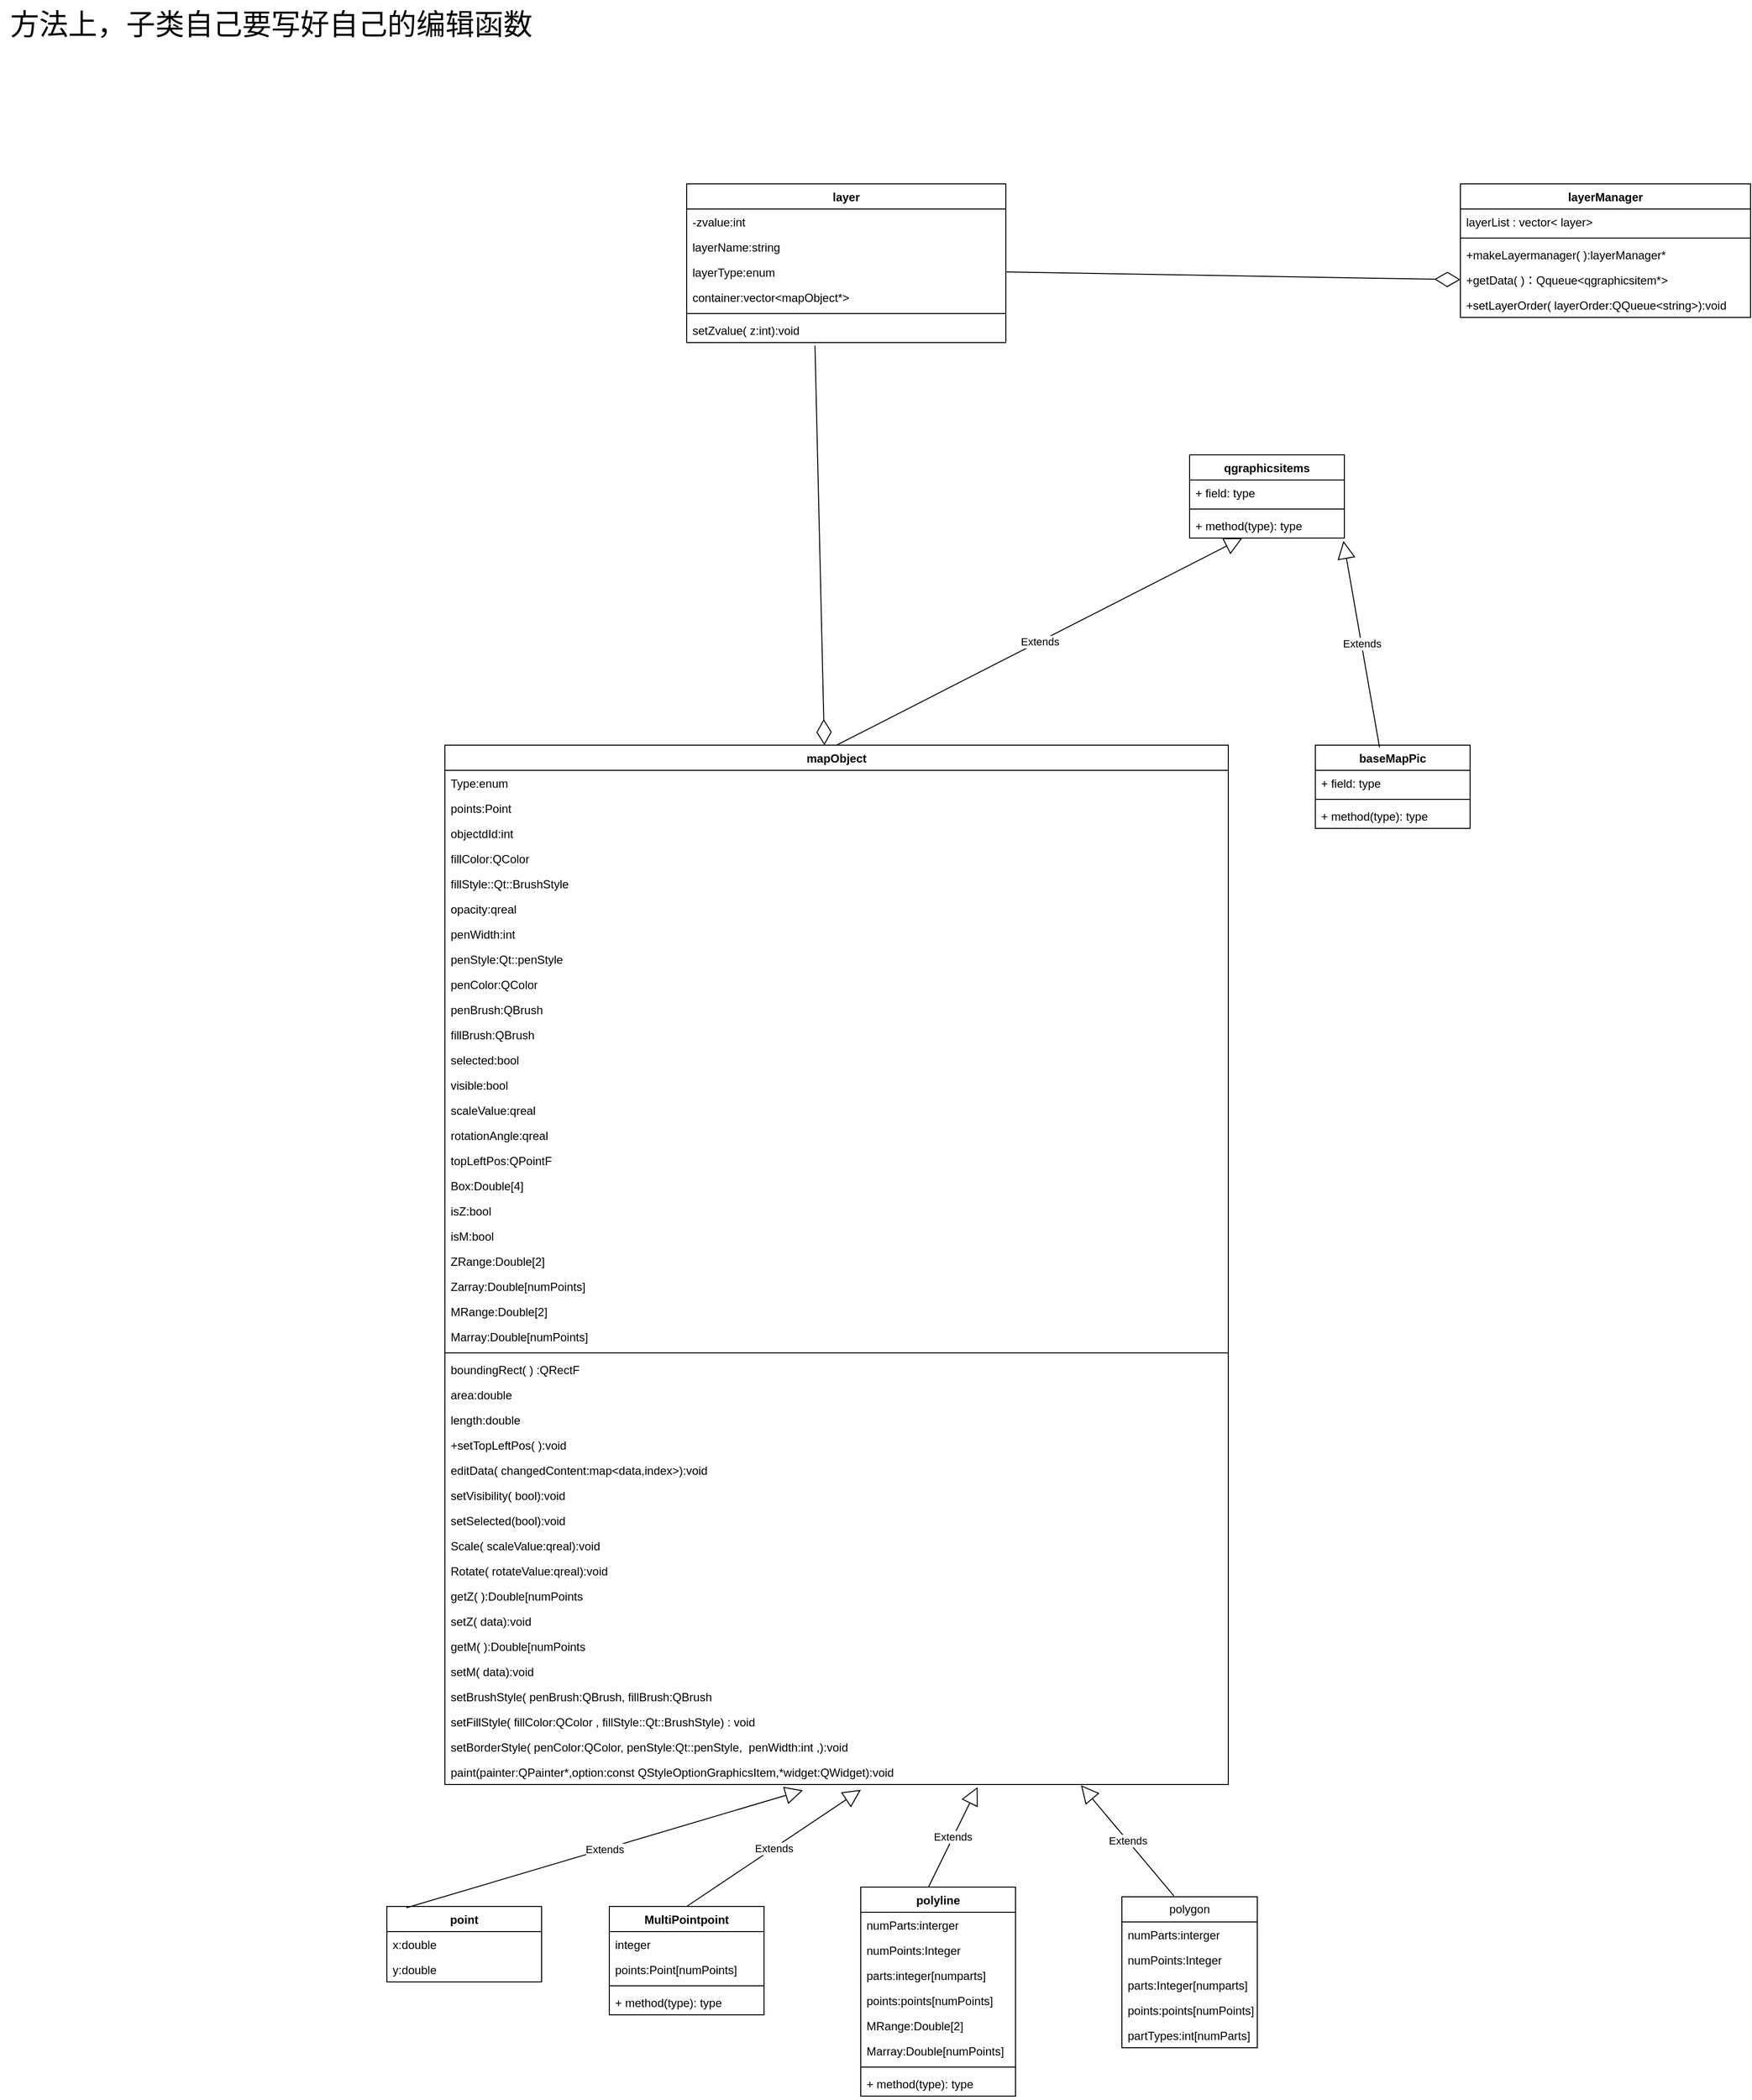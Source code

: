 <mxfile version="21.3.6" type="device">
  <diagram id="Hxt_u1zZqAeK8iyTA4vx" name="第 1 页">
    <mxGraphModel dx="7601" dy="3880" grid="1" gridSize="10" guides="0" tooltips="1" connect="1" arrows="1" fold="1" page="1" pageScale="1" pageWidth="827" pageHeight="1169" math="0" shadow="0">
      <root>
        <mxCell id="0" />
        <mxCell id="1" parent="0" />
        <mxCell id="j0WsJom413XjwwCN1oAq-1" value="mapObject" style="swimlane;fontStyle=1;align=center;verticalAlign=top;childLayout=stackLayout;horizontal=1;startSize=26;horizontalStack=0;resizeParent=1;resizeParentMax=0;resizeLast=0;collapsible=1;marginBottom=0;whiteSpace=wrap;html=1;" parent="1" vertex="1">
          <mxGeometry x="-2380" y="1440" width="810" height="1074" as="geometry" />
        </mxCell>
        <mxCell id="j0WsJom413XjwwCN1oAq-2" value="Type:enum" style="text;strokeColor=none;fillColor=none;align=left;verticalAlign=top;spacingLeft=4;spacingRight=4;overflow=hidden;rotatable=0;points=[[0,0.5],[1,0.5]];portConstraint=eastwest;whiteSpace=wrap;html=1;" parent="j0WsJom413XjwwCN1oAq-1" vertex="1">
          <mxGeometry y="26" width="810" height="26" as="geometry" />
        </mxCell>
        <mxCell id="kvegimYQLi5_LTT2erz_-33" value="points:Point" style="text;strokeColor=none;fillColor=none;align=left;verticalAlign=top;spacingLeft=4;spacingRight=4;overflow=hidden;rotatable=0;points=[[0,0.5],[1,0.5]];portConstraint=eastwest;whiteSpace=wrap;html=1;" vertex="1" parent="j0WsJom413XjwwCN1oAq-1">
          <mxGeometry y="52" width="810" height="26" as="geometry" />
        </mxCell>
        <mxCell id="kvegimYQLi5_LTT2erz_-35" value="objectdId:int" style="text;strokeColor=none;fillColor=none;align=left;verticalAlign=top;spacingLeft=4;spacingRight=4;overflow=hidden;rotatable=0;points=[[0,0.5],[1,0.5]];portConstraint=eastwest;whiteSpace=wrap;html=1;" vertex="1" parent="j0WsJom413XjwwCN1oAq-1">
          <mxGeometry y="78" width="810" height="26" as="geometry" />
        </mxCell>
        <mxCell id="j0WsJom413XjwwCN1oAq-18" value="fillColor:QColor" style="text;strokeColor=none;fillColor=none;align=left;verticalAlign=top;spacingLeft=4;spacingRight=4;overflow=hidden;rotatable=0;points=[[0,0.5],[1,0.5]];portConstraint=eastwest;whiteSpace=wrap;html=1;" parent="j0WsJom413XjwwCN1oAq-1" vertex="1">
          <mxGeometry y="104" width="810" height="26" as="geometry" />
        </mxCell>
        <mxCell id="j0WsJom413XjwwCN1oAq-9" value="fillStyle::Qt::BrushStyle" style="text;strokeColor=none;fillColor=none;align=left;verticalAlign=top;spacingLeft=4;spacingRight=4;overflow=hidden;rotatable=0;points=[[0,0.5],[1,0.5]];portConstraint=eastwest;whiteSpace=wrap;html=1;" parent="j0WsJom413XjwwCN1oAq-1" vertex="1">
          <mxGeometry y="130" width="810" height="26" as="geometry" />
        </mxCell>
        <mxCell id="j0WsJom413XjwwCN1oAq-10" value="opacity:qreal" style="text;strokeColor=none;fillColor=none;align=left;verticalAlign=top;spacingLeft=4;spacingRight=4;overflow=hidden;rotatable=0;points=[[0,0.5],[1,0.5]];portConstraint=eastwest;whiteSpace=wrap;html=1;" parent="j0WsJom413XjwwCN1oAq-1" vertex="1">
          <mxGeometry y="156" width="810" height="26" as="geometry" />
        </mxCell>
        <mxCell id="j0WsJom413XjwwCN1oAq-11" value="penWidth:int" style="text;strokeColor=none;fillColor=none;align=left;verticalAlign=top;spacingLeft=4;spacingRight=4;overflow=hidden;rotatable=0;points=[[0,0.5],[1,0.5]];portConstraint=eastwest;whiteSpace=wrap;html=1;" parent="j0WsJom413XjwwCN1oAq-1" vertex="1">
          <mxGeometry y="182" width="810" height="26" as="geometry" />
        </mxCell>
        <mxCell id="j0WsJom413XjwwCN1oAq-20" value="penStyle:Qt::penStyle" style="text;strokeColor=none;fillColor=none;align=left;verticalAlign=top;spacingLeft=4;spacingRight=4;overflow=hidden;rotatable=0;points=[[0,0.5],[1,0.5]];portConstraint=eastwest;whiteSpace=wrap;html=1;" parent="j0WsJom413XjwwCN1oAq-1" vertex="1">
          <mxGeometry y="208" width="810" height="26" as="geometry" />
        </mxCell>
        <mxCell id="j0WsJom413XjwwCN1oAq-12" value="penColor:QColor" style="text;strokeColor=none;fillColor=none;align=left;verticalAlign=top;spacingLeft=4;spacingRight=4;overflow=hidden;rotatable=0;points=[[0,0.5],[1,0.5]];portConstraint=eastwest;whiteSpace=wrap;html=1;" parent="j0WsJom413XjwwCN1oAq-1" vertex="1">
          <mxGeometry y="234" width="810" height="26" as="geometry" />
        </mxCell>
        <mxCell id="j0WsJom413XjwwCN1oAq-17" value="penBrush:QBrush" style="text;strokeColor=none;fillColor=none;align=left;verticalAlign=top;spacingLeft=4;spacingRight=4;overflow=hidden;rotatable=0;points=[[0,0.5],[1,0.5]];portConstraint=eastwest;whiteSpace=wrap;html=1;" parent="j0WsJom413XjwwCN1oAq-1" vertex="1">
          <mxGeometry y="260" width="810" height="26" as="geometry" />
        </mxCell>
        <mxCell id="j0WsJom413XjwwCN1oAq-13" value="fillBrush:QBrush" style="text;strokeColor=none;fillColor=none;align=left;verticalAlign=top;spacingLeft=4;spacingRight=4;overflow=hidden;rotatable=0;points=[[0,0.5],[1,0.5]];portConstraint=eastwest;whiteSpace=wrap;html=1;" parent="j0WsJom413XjwwCN1oAq-1" vertex="1">
          <mxGeometry y="286" width="810" height="26" as="geometry" />
        </mxCell>
        <mxCell id="j0WsJom413XjwwCN1oAq-14" value="selected:bool" style="text;strokeColor=none;fillColor=none;align=left;verticalAlign=top;spacingLeft=4;spacingRight=4;overflow=hidden;rotatable=0;points=[[0,0.5],[1,0.5]];portConstraint=eastwest;whiteSpace=wrap;html=1;" parent="j0WsJom413XjwwCN1oAq-1" vertex="1">
          <mxGeometry y="312" width="810" height="26" as="geometry" />
        </mxCell>
        <mxCell id="j0WsJom413XjwwCN1oAq-15" value="visible:bool" style="text;strokeColor=none;fillColor=none;align=left;verticalAlign=top;spacingLeft=4;spacingRight=4;overflow=hidden;rotatable=0;points=[[0,0.5],[1,0.5]];portConstraint=eastwest;whiteSpace=wrap;html=1;" parent="j0WsJom413XjwwCN1oAq-1" vertex="1">
          <mxGeometry y="338" width="810" height="26" as="geometry" />
        </mxCell>
        <mxCell id="j0WsJom413XjwwCN1oAq-16" value="scaleValue:qreal" style="text;strokeColor=none;fillColor=none;align=left;verticalAlign=top;spacingLeft=4;spacingRight=4;overflow=hidden;rotatable=0;points=[[0,0.5],[1,0.5]];portConstraint=eastwest;whiteSpace=wrap;html=1;" parent="j0WsJom413XjwwCN1oAq-1" vertex="1">
          <mxGeometry y="364" width="810" height="26" as="geometry" />
        </mxCell>
        <mxCell id="j0WsJom413XjwwCN1oAq-21" value="rotationAngle:qreal" style="text;strokeColor=none;fillColor=none;align=left;verticalAlign=top;spacingLeft=4;spacingRight=4;overflow=hidden;rotatable=0;points=[[0,0.5],[1,0.5]];portConstraint=eastwest;whiteSpace=wrap;html=1;" parent="j0WsJom413XjwwCN1oAq-1" vertex="1">
          <mxGeometry y="390" width="810" height="26" as="geometry" />
        </mxCell>
        <mxCell id="_YcbruYGFnNGYllDanKt-9" value="topLeftPos:QPointF" style="text;strokeColor=none;fillColor=none;align=left;verticalAlign=top;spacingLeft=4;spacingRight=4;overflow=hidden;rotatable=0;points=[[0,0.5],[1,0.5]];portConstraint=eastwest;whiteSpace=wrap;html=1;" parent="j0WsJom413XjwwCN1oAq-1" vertex="1">
          <mxGeometry y="416" width="810" height="26" as="geometry" />
        </mxCell>
        <mxCell id="t4lOq8rJx1jN4kYL4Z5w-7" value="Box:Double[4]" style="text;strokeColor=none;fillColor=none;align=left;verticalAlign=top;spacingLeft=4;spacingRight=4;overflow=hidden;rotatable=0;points=[[0,0.5],[1,0.5]];portConstraint=eastwest;whiteSpace=wrap;html=1;" parent="j0WsJom413XjwwCN1oAq-1" vertex="1">
          <mxGeometry y="442" width="810" height="26" as="geometry" />
        </mxCell>
        <mxCell id="kvegimYQLi5_LTT2erz_-19" value="isZ:bool" style="text;strokeColor=none;fillColor=none;align=left;verticalAlign=top;spacingLeft=4;spacingRight=4;overflow=hidden;rotatable=0;points=[[0,0.5],[1,0.5]];portConstraint=eastwest;whiteSpace=wrap;html=1;" vertex="1" parent="j0WsJom413XjwwCN1oAq-1">
          <mxGeometry y="468" width="810" height="26" as="geometry" />
        </mxCell>
        <mxCell id="t4lOq8rJx1jN4kYL4Z5w-39" value="isM:bool" style="text;strokeColor=none;fillColor=none;align=left;verticalAlign=top;spacingLeft=4;spacingRight=4;overflow=hidden;rotatable=0;points=[[0,0.5],[1,0.5]];portConstraint=eastwest;whiteSpace=wrap;html=1;" parent="j0WsJom413XjwwCN1oAq-1" vertex="1">
          <mxGeometry y="494" width="810" height="26" as="geometry" />
        </mxCell>
        <mxCell id="t4lOq8rJx1jN4kYL4Z5w-82" value="ZRange:Double[2]" style="text;strokeColor=none;fillColor=none;align=left;verticalAlign=top;spacingLeft=4;spacingRight=4;overflow=hidden;rotatable=0;points=[[0,0.5],[1,0.5]];portConstraint=eastwest;whiteSpace=wrap;html=1;" parent="j0WsJom413XjwwCN1oAq-1" vertex="1">
          <mxGeometry y="520" width="810" height="26" as="geometry" />
        </mxCell>
        <mxCell id="t4lOq8rJx1jN4kYL4Z5w-83" value="Zarray:Double[numPoints]" style="text;strokeColor=none;fillColor=none;align=left;verticalAlign=top;spacingLeft=4;spacingRight=4;overflow=hidden;rotatable=0;points=[[0,0.5],[1,0.5]];portConstraint=eastwest;whiteSpace=wrap;html=1;" parent="j0WsJom413XjwwCN1oAq-1" vertex="1">
          <mxGeometry y="546" width="810" height="26" as="geometry" />
        </mxCell>
        <mxCell id="t4lOq8rJx1jN4kYL4Z5w-43" value="MRange:Double[2]" style="text;strokeColor=none;fillColor=none;align=left;verticalAlign=top;spacingLeft=4;spacingRight=4;overflow=hidden;rotatable=0;points=[[0,0.5],[1,0.5]];portConstraint=eastwest;whiteSpace=wrap;html=1;" parent="j0WsJom413XjwwCN1oAq-1" vertex="1">
          <mxGeometry y="572" width="810" height="26" as="geometry" />
        </mxCell>
        <mxCell id="t4lOq8rJx1jN4kYL4Z5w-47" value="Marray:Double[numPoints]" style="text;strokeColor=none;fillColor=none;align=left;verticalAlign=top;spacingLeft=4;spacingRight=4;overflow=hidden;rotatable=0;points=[[0,0.5],[1,0.5]];portConstraint=eastwest;whiteSpace=wrap;html=1;" parent="j0WsJom413XjwwCN1oAq-1" vertex="1">
          <mxGeometry y="598" width="810" height="26" as="geometry" />
        </mxCell>
        <mxCell id="j0WsJom413XjwwCN1oAq-3" value="" style="line;strokeWidth=1;fillColor=none;align=left;verticalAlign=middle;spacingTop=-1;spacingLeft=3;spacingRight=3;rotatable=0;labelPosition=right;points=[];portConstraint=eastwest;strokeColor=inherit;" parent="j0WsJom413XjwwCN1oAq-1" vertex="1">
          <mxGeometry y="624" width="810" height="8" as="geometry" />
        </mxCell>
        <mxCell id="t4lOq8rJx1jN4kYL4Z5w-2" value="boundingRect( ) :QRectF" style="text;strokeColor=none;fillColor=none;align=left;verticalAlign=top;spacingLeft=4;spacingRight=4;overflow=hidden;rotatable=0;points=[[0,0.5],[1,0.5]];portConstraint=eastwest;whiteSpace=wrap;html=1;" parent="j0WsJom413XjwwCN1oAq-1" vertex="1">
          <mxGeometry y="632" width="810" height="26" as="geometry" />
        </mxCell>
        <mxCell id="_YcbruYGFnNGYllDanKt-6" value="area:double" style="text;strokeColor=none;fillColor=none;align=left;verticalAlign=top;spacingLeft=4;spacingRight=4;overflow=hidden;rotatable=0;points=[[0,0.5],[1,0.5]];portConstraint=eastwest;whiteSpace=wrap;html=1;" parent="j0WsJom413XjwwCN1oAq-1" vertex="1">
          <mxGeometry y="658" width="810" height="26" as="geometry" />
        </mxCell>
        <mxCell id="_YcbruYGFnNGYllDanKt-7" value="length:double" style="text;strokeColor=none;fillColor=none;align=left;verticalAlign=top;spacingLeft=4;spacingRight=4;overflow=hidden;rotatable=0;points=[[0,0.5],[1,0.5]];portConstraint=eastwest;whiteSpace=wrap;html=1;" parent="j0WsJom413XjwwCN1oAq-1" vertex="1">
          <mxGeometry y="684" width="810" height="26" as="geometry" />
        </mxCell>
        <mxCell id="kvegimYQLi5_LTT2erz_-42" value="+setTopLeftPos( ):void" style="text;strokeColor=none;fillColor=none;align=left;verticalAlign=top;spacingLeft=4;spacingRight=4;overflow=hidden;rotatable=0;points=[[0,0.5],[1,0.5]];portConstraint=eastwest;whiteSpace=wrap;html=1;" vertex="1" parent="j0WsJom413XjwwCN1oAq-1">
          <mxGeometry y="710" width="810" height="26" as="geometry" />
        </mxCell>
        <mxCell id="kvegimYQLi5_LTT2erz_-43" value="editData( changedContent:map&amp;lt;data,index&amp;gt;):void" style="text;strokeColor=none;fillColor=none;align=left;verticalAlign=top;spacingLeft=4;spacingRight=4;overflow=hidden;rotatable=0;points=[[0,0.5],[1,0.5]];portConstraint=eastwest;whiteSpace=wrap;html=1;" vertex="1" parent="j0WsJom413XjwwCN1oAq-1">
          <mxGeometry y="736" width="810" height="26" as="geometry" />
        </mxCell>
        <mxCell id="kvegimYQLi5_LTT2erz_-46" value="setVisibility( bool):void" style="text;strokeColor=none;fillColor=none;align=left;verticalAlign=top;spacingLeft=4;spacingRight=4;overflow=hidden;rotatable=0;points=[[0,0.5],[1,0.5]];portConstraint=eastwest;whiteSpace=wrap;html=1;" vertex="1" parent="j0WsJom413XjwwCN1oAq-1">
          <mxGeometry y="762" width="810" height="26" as="geometry" />
        </mxCell>
        <mxCell id="kvegimYQLi5_LTT2erz_-44" value="setSelected(bool):void" style="text;strokeColor=none;fillColor=none;align=left;verticalAlign=top;spacingLeft=4;spacingRight=4;overflow=hidden;rotatable=0;points=[[0,0.5],[1,0.5]];portConstraint=eastwest;whiteSpace=wrap;html=1;" vertex="1" parent="j0WsJom413XjwwCN1oAq-1">
          <mxGeometry y="788" width="810" height="26" as="geometry" />
        </mxCell>
        <mxCell id="kvegimYQLi5_LTT2erz_-50" value="Scale( scaleValue:qreal):void" style="text;strokeColor=none;fillColor=none;align=left;verticalAlign=top;spacingLeft=4;spacingRight=4;overflow=hidden;rotatable=0;points=[[0,0.5],[1,0.5]];portConstraint=eastwest;whiteSpace=wrap;html=1;" vertex="1" parent="j0WsJom413XjwwCN1oAq-1">
          <mxGeometry y="814" width="810" height="26" as="geometry" />
        </mxCell>
        <mxCell id="kvegimYQLi5_LTT2erz_-52" value="Rotate( rotateValue:qreal):void" style="text;strokeColor=none;fillColor=none;align=left;verticalAlign=top;spacingLeft=4;spacingRight=4;overflow=hidden;rotatable=0;points=[[0,0.5],[1,0.5]];portConstraint=eastwest;whiteSpace=wrap;html=1;" vertex="1" parent="j0WsJom413XjwwCN1oAq-1">
          <mxGeometry y="840" width="810" height="26" as="geometry" />
        </mxCell>
        <mxCell id="kvegimYQLi5_LTT2erz_-53" value="getZ( ):Double[numPoints" style="text;strokeColor=none;fillColor=none;align=left;verticalAlign=top;spacingLeft=4;spacingRight=4;overflow=hidden;rotatable=0;points=[[0,0.5],[1,0.5]];portConstraint=eastwest;whiteSpace=wrap;html=1;" vertex="1" parent="j0WsJom413XjwwCN1oAq-1">
          <mxGeometry y="866" width="810" height="26" as="geometry" />
        </mxCell>
        <mxCell id="kvegimYQLi5_LTT2erz_-54" value="setZ( data):void" style="text;strokeColor=none;fillColor=none;align=left;verticalAlign=top;spacingLeft=4;spacingRight=4;overflow=hidden;rotatable=0;points=[[0,0.5],[1,0.5]];portConstraint=eastwest;whiteSpace=wrap;html=1;" vertex="1" parent="j0WsJom413XjwwCN1oAq-1">
          <mxGeometry y="892" width="810" height="26" as="geometry" />
        </mxCell>
        <mxCell id="kvegimYQLi5_LTT2erz_-55" value="getM( ):Double[numPoints" style="text;strokeColor=none;fillColor=none;align=left;verticalAlign=top;spacingLeft=4;spacingRight=4;overflow=hidden;rotatable=0;points=[[0,0.5],[1,0.5]];portConstraint=eastwest;whiteSpace=wrap;html=1;" vertex="1" parent="j0WsJom413XjwwCN1oAq-1">
          <mxGeometry y="918" width="810" height="26" as="geometry" />
        </mxCell>
        <mxCell id="kvegimYQLi5_LTT2erz_-56" value="setM( data):void" style="text;strokeColor=none;fillColor=none;align=left;verticalAlign=top;spacingLeft=4;spacingRight=4;overflow=hidden;rotatable=0;points=[[0,0.5],[1,0.5]];portConstraint=eastwest;whiteSpace=wrap;html=1;" vertex="1" parent="j0WsJom413XjwwCN1oAq-1">
          <mxGeometry y="944" width="810" height="26" as="geometry" />
        </mxCell>
        <mxCell id="kvegimYQLi5_LTT2erz_-47" value="setBrushStyle( penBrush:QBrush, fillBrush:QBrush" style="text;strokeColor=none;fillColor=none;align=left;verticalAlign=top;spacingLeft=4;spacingRight=4;overflow=hidden;rotatable=0;points=[[0,0.5],[1,0.5]];portConstraint=eastwest;whiteSpace=wrap;html=1;" vertex="1" parent="j0WsJom413XjwwCN1oAq-1">
          <mxGeometry y="970" width="810" height="26" as="geometry" />
        </mxCell>
        <mxCell id="kvegimYQLi5_LTT2erz_-49" value="setFillStyle( fillColor:QColor , fillStyle::Qt::BrushStyle) : void" style="text;strokeColor=none;fillColor=none;align=left;verticalAlign=top;spacingLeft=4;spacingRight=4;overflow=hidden;rotatable=0;points=[[0,0.5],[1,0.5]];portConstraint=eastwest;whiteSpace=wrap;html=1;" vertex="1" parent="j0WsJom413XjwwCN1oAq-1">
          <mxGeometry y="996" width="810" height="26" as="geometry" />
        </mxCell>
        <mxCell id="kvegimYQLi5_LTT2erz_-45" value="setBorderStyle( penColor:QColor, penStyle:Qt::penStyle,&amp;nbsp; penWidth:int ,):void" style="text;strokeColor=none;fillColor=none;align=left;verticalAlign=top;spacingLeft=4;spacingRight=4;overflow=hidden;rotatable=0;points=[[0,0.5],[1,0.5]];portConstraint=eastwest;whiteSpace=wrap;html=1;" vertex="1" parent="j0WsJom413XjwwCN1oAq-1">
          <mxGeometry y="1022" width="810" height="26" as="geometry" />
        </mxCell>
        <mxCell id="j0WsJom413XjwwCN1oAq-4" value="paint(painter:QPainter*,option:const QStyleOptionGraphicsItem,*widget:QWidget):void" style="text;strokeColor=none;fillColor=none;align=left;verticalAlign=top;spacingLeft=4;spacingRight=4;overflow=hidden;rotatable=0;points=[[0,0.5],[1,0.5]];portConstraint=eastwest;whiteSpace=wrap;html=1;" parent="j0WsJom413XjwwCN1oAq-1" vertex="1">
          <mxGeometry y="1048" width="810" height="26" as="geometry" />
        </mxCell>
        <mxCell id="j0WsJom413XjwwCN1oAq-26" value="point" style="swimlane;fontStyle=1;align=center;verticalAlign=top;childLayout=stackLayout;horizontal=1;startSize=26;horizontalStack=0;resizeParent=1;resizeParentMax=0;resizeLast=0;collapsible=1;marginBottom=0;whiteSpace=wrap;html=1;" parent="1" vertex="1">
          <mxGeometry x="-2440" y="2640" width="160" height="78" as="geometry" />
        </mxCell>
        <mxCell id="j0WsJom413XjwwCN1oAq-27" value="x:double" style="text;strokeColor=none;fillColor=none;align=left;verticalAlign=top;spacingLeft=4;spacingRight=4;overflow=hidden;rotatable=0;points=[[0,0.5],[1,0.5]];portConstraint=eastwest;whiteSpace=wrap;html=1;" parent="j0WsJom413XjwwCN1oAq-26" vertex="1">
          <mxGeometry y="26" width="160" height="26" as="geometry" />
        </mxCell>
        <mxCell id="kvegimYQLi5_LTT2erz_-1" value="y:double" style="text;strokeColor=none;fillColor=none;align=left;verticalAlign=top;spacingLeft=4;spacingRight=4;overflow=hidden;rotatable=0;points=[[0,0.5],[1,0.5]];portConstraint=eastwest;whiteSpace=wrap;html=1;" vertex="1" parent="j0WsJom413XjwwCN1oAq-26">
          <mxGeometry y="52" width="160" height="26" as="geometry" />
        </mxCell>
        <mxCell id="t4lOq8rJx1jN4kYL4Z5w-6" value="MultiPointpoint" style="swimlane;fontStyle=1;align=center;verticalAlign=top;childLayout=stackLayout;horizontal=1;startSize=26;horizontalStack=0;resizeParent=1;resizeParentMax=0;resizeLast=0;collapsible=1;marginBottom=0;whiteSpace=wrap;html=1;" parent="1" vertex="1">
          <mxGeometry x="-2210" y="2640" width="160" height="112" as="geometry" />
        </mxCell>
        <mxCell id="t4lOq8rJx1jN4kYL4Z5w-16" value="integer" style="text;strokeColor=none;fillColor=none;align=left;verticalAlign=top;spacingLeft=4;spacingRight=4;overflow=hidden;rotatable=0;points=[[0,0.5],[1,0.5]];portConstraint=eastwest;whiteSpace=wrap;html=1;" parent="t4lOq8rJx1jN4kYL4Z5w-6" vertex="1">
          <mxGeometry y="26" width="160" height="26" as="geometry" />
        </mxCell>
        <mxCell id="t4lOq8rJx1jN4kYL4Z5w-8" value="points:Point[numPoints]" style="text;strokeColor=none;fillColor=none;align=left;verticalAlign=top;spacingLeft=4;spacingRight=4;overflow=hidden;rotatable=0;points=[[0,0.5],[1,0.5]];portConstraint=eastwest;whiteSpace=wrap;html=1;" parent="t4lOq8rJx1jN4kYL4Z5w-6" vertex="1">
          <mxGeometry y="52" width="160" height="26" as="geometry" />
        </mxCell>
        <mxCell id="t4lOq8rJx1jN4kYL4Z5w-9" value="" style="line;strokeWidth=1;fillColor=none;align=left;verticalAlign=middle;spacingTop=-1;spacingLeft=3;spacingRight=3;rotatable=0;labelPosition=right;points=[];portConstraint=eastwest;strokeColor=inherit;" parent="t4lOq8rJx1jN4kYL4Z5w-6" vertex="1">
          <mxGeometry y="78" width="160" height="8" as="geometry" />
        </mxCell>
        <mxCell id="t4lOq8rJx1jN4kYL4Z5w-10" value="+ method(type): type" style="text;strokeColor=none;fillColor=none;align=left;verticalAlign=top;spacingLeft=4;spacingRight=4;overflow=hidden;rotatable=0;points=[[0,0.5],[1,0.5]];portConstraint=eastwest;whiteSpace=wrap;html=1;" parent="t4lOq8rJx1jN4kYL4Z5w-6" vertex="1">
          <mxGeometry y="86" width="160" height="26" as="geometry" />
        </mxCell>
        <mxCell id="t4lOq8rJx1jN4kYL4Z5w-17" value="polyline" style="swimlane;fontStyle=1;align=center;verticalAlign=top;childLayout=stackLayout;horizontal=1;startSize=26;horizontalStack=0;resizeParent=1;resizeParentMax=0;resizeLast=0;collapsible=1;marginBottom=0;whiteSpace=wrap;html=1;" parent="1" vertex="1">
          <mxGeometry x="-1950" y="2620" width="160" height="216" as="geometry" />
        </mxCell>
        <mxCell id="kvegimYQLi5_LTT2erz_-62" value="Extends" style="endArrow=block;endSize=16;endFill=0;html=1;rounded=0;entryX=0.68;entryY=1.101;entryDx=0;entryDy=0;entryPerimeter=0;" edge="1" parent="t4lOq8rJx1jN4kYL4Z5w-17" target="j0WsJom413XjwwCN1oAq-4">
          <mxGeometry width="160" relative="1" as="geometry">
            <mxPoint x="70" as="sourcePoint" />
            <mxPoint x="230" as="targetPoint" />
          </mxGeometry>
        </mxCell>
        <mxCell id="t4lOq8rJx1jN4kYL4Z5w-23" value="numParts:interger" style="text;strokeColor=none;fillColor=none;align=left;verticalAlign=top;spacingLeft=4;spacingRight=4;overflow=hidden;rotatable=0;points=[[0,0.5],[1,0.5]];portConstraint=eastwest;whiteSpace=wrap;html=1;" parent="t4lOq8rJx1jN4kYL4Z5w-17" vertex="1">
          <mxGeometry y="26" width="160" height="26" as="geometry" />
        </mxCell>
        <mxCell id="t4lOq8rJx1jN4kYL4Z5w-24" value="numPoints:Integer" style="text;strokeColor=none;fillColor=none;align=left;verticalAlign=top;spacingLeft=4;spacingRight=4;overflow=hidden;rotatable=0;points=[[0,0.5],[1,0.5]];portConstraint=eastwest;whiteSpace=wrap;html=1;" parent="t4lOq8rJx1jN4kYL4Z5w-17" vertex="1">
          <mxGeometry y="52" width="160" height="26" as="geometry" />
        </mxCell>
        <mxCell id="t4lOq8rJx1jN4kYL4Z5w-25" value="parts:integer[numparts]" style="text;strokeColor=none;fillColor=none;align=left;verticalAlign=top;spacingLeft=4;spacingRight=4;overflow=hidden;rotatable=0;points=[[0,0.5],[1,0.5]];portConstraint=eastwest;whiteSpace=wrap;html=1;" parent="t4lOq8rJx1jN4kYL4Z5w-17" vertex="1">
          <mxGeometry y="78" width="160" height="26" as="geometry" />
        </mxCell>
        <mxCell id="t4lOq8rJx1jN4kYL4Z5w-21" value="points:points[numPoints]" style="text;strokeColor=none;fillColor=none;align=left;verticalAlign=top;spacingLeft=4;spacingRight=4;overflow=hidden;rotatable=0;points=[[0,0.5],[1,0.5]];portConstraint=eastwest;whiteSpace=wrap;html=1;" parent="t4lOq8rJx1jN4kYL4Z5w-17" vertex="1">
          <mxGeometry y="104" width="160" height="26" as="geometry" />
        </mxCell>
        <mxCell id="t4lOq8rJx1jN4kYL4Z5w-62" value="MRange:Double[2]" style="text;strokeColor=none;fillColor=none;align=left;verticalAlign=top;spacingLeft=4;spacingRight=4;overflow=hidden;rotatable=0;points=[[0,0.5],[1,0.5]];portConstraint=eastwest;whiteSpace=wrap;html=1;" parent="t4lOq8rJx1jN4kYL4Z5w-17" vertex="1">
          <mxGeometry y="130" width="160" height="26" as="geometry" />
        </mxCell>
        <mxCell id="t4lOq8rJx1jN4kYL4Z5w-63" value="Marray:Double[numPoints]" style="text;strokeColor=none;fillColor=none;align=left;verticalAlign=top;spacingLeft=4;spacingRight=4;overflow=hidden;rotatable=0;points=[[0,0.5],[1,0.5]];portConstraint=eastwest;whiteSpace=wrap;html=1;" parent="t4lOq8rJx1jN4kYL4Z5w-17" vertex="1">
          <mxGeometry y="156" width="160" height="26" as="geometry" />
        </mxCell>
        <mxCell id="t4lOq8rJx1jN4kYL4Z5w-19" value="" style="line;strokeWidth=1;fillColor=none;align=left;verticalAlign=middle;spacingTop=-1;spacingLeft=3;spacingRight=3;rotatable=0;labelPosition=right;points=[];portConstraint=eastwest;strokeColor=inherit;" parent="t4lOq8rJx1jN4kYL4Z5w-17" vertex="1">
          <mxGeometry y="182" width="160" height="8" as="geometry" />
        </mxCell>
        <mxCell id="t4lOq8rJx1jN4kYL4Z5w-20" value="+ method(type): type" style="text;strokeColor=none;fillColor=none;align=left;verticalAlign=top;spacingLeft=4;spacingRight=4;overflow=hidden;rotatable=0;points=[[0,0.5],[1,0.5]];portConstraint=eastwest;whiteSpace=wrap;html=1;" parent="t4lOq8rJx1jN4kYL4Z5w-17" vertex="1">
          <mxGeometry y="190" width="160" height="26" as="geometry" />
        </mxCell>
        <mxCell id="t4lOq8rJx1jN4kYL4Z5w-26" value="polygon" style="swimlane;fontStyle=0;childLayout=stackLayout;horizontal=1;startSize=26;fillColor=none;horizontalStack=0;resizeParent=1;resizeParentMax=0;resizeLast=0;collapsible=1;marginBottom=0;whiteSpace=wrap;html=1;" parent="1" vertex="1">
          <mxGeometry x="-1680" y="2630" width="140" height="156" as="geometry" />
        </mxCell>
        <mxCell id="t4lOq8rJx1jN4kYL4Z5w-31" value="numParts:interger" style="text;strokeColor=none;fillColor=none;align=left;verticalAlign=top;spacingLeft=4;spacingRight=4;overflow=hidden;rotatable=0;points=[[0,0.5],[1,0.5]];portConstraint=eastwest;whiteSpace=wrap;html=1;" parent="t4lOq8rJx1jN4kYL4Z5w-26" vertex="1">
          <mxGeometry y="26" width="140" height="26" as="geometry" />
        </mxCell>
        <mxCell id="t4lOq8rJx1jN4kYL4Z5w-32" value="numPoints:Integer" style="text;strokeColor=none;fillColor=none;align=left;verticalAlign=top;spacingLeft=4;spacingRight=4;overflow=hidden;rotatable=0;points=[[0,0.5],[1,0.5]];portConstraint=eastwest;whiteSpace=wrap;html=1;" parent="t4lOq8rJx1jN4kYL4Z5w-26" vertex="1">
          <mxGeometry y="52" width="140" height="26" as="geometry" />
        </mxCell>
        <mxCell id="t4lOq8rJx1jN4kYL4Z5w-27" value="parts:Integer[numparts]" style="text;strokeColor=none;fillColor=none;align=left;verticalAlign=top;spacingLeft=4;spacingRight=4;overflow=hidden;rotatable=0;points=[[0,0.5],[1,0.5]];portConstraint=eastwest;whiteSpace=wrap;html=1;" parent="t4lOq8rJx1jN4kYL4Z5w-26" vertex="1">
          <mxGeometry y="78" width="140" height="26" as="geometry" />
        </mxCell>
        <mxCell id="t4lOq8rJx1jN4kYL4Z5w-33" value="points:points[numPoints]" style="text;strokeColor=none;fillColor=none;align=left;verticalAlign=top;spacingLeft=4;spacingRight=4;overflow=hidden;rotatable=0;points=[[0,0.5],[1,0.5]];portConstraint=eastwest;whiteSpace=wrap;html=1;" parent="t4lOq8rJx1jN4kYL4Z5w-26" vertex="1">
          <mxGeometry y="104" width="140" height="26" as="geometry" />
        </mxCell>
        <mxCell id="t4lOq8rJx1jN4kYL4Z5w-109" value="partTypes:int[numParts]" style="text;strokeColor=none;fillColor=none;align=left;verticalAlign=top;spacingLeft=4;spacingRight=4;overflow=hidden;rotatable=0;points=[[0,0.5],[1,0.5]];portConstraint=eastwest;whiteSpace=wrap;html=1;" parent="t4lOq8rJx1jN4kYL4Z5w-26" vertex="1">
          <mxGeometry y="130" width="140" height="26" as="geometry" />
        </mxCell>
        <mxCell id="t4lOq8rJx1jN4kYL4Z5w-127" value="qgraphicsitems" style="swimlane;fontStyle=1;align=center;verticalAlign=top;childLayout=stackLayout;horizontal=1;startSize=26;horizontalStack=0;resizeParent=1;resizeParentMax=0;resizeLast=0;collapsible=1;marginBottom=0;whiteSpace=wrap;html=1;" parent="1" vertex="1">
          <mxGeometry x="-1610" y="1140" width="160" height="86" as="geometry" />
        </mxCell>
        <mxCell id="t4lOq8rJx1jN4kYL4Z5w-128" value="+ field: type" style="text;strokeColor=none;fillColor=none;align=left;verticalAlign=top;spacingLeft=4;spacingRight=4;overflow=hidden;rotatable=0;points=[[0,0.5],[1,0.5]];portConstraint=eastwest;whiteSpace=wrap;html=1;" parent="t4lOq8rJx1jN4kYL4Z5w-127" vertex="1">
          <mxGeometry y="26" width="160" height="26" as="geometry" />
        </mxCell>
        <mxCell id="t4lOq8rJx1jN4kYL4Z5w-129" value="" style="line;strokeWidth=1;fillColor=none;align=left;verticalAlign=middle;spacingTop=-1;spacingLeft=3;spacingRight=3;rotatable=0;labelPosition=right;points=[];portConstraint=eastwest;strokeColor=inherit;" parent="t4lOq8rJx1jN4kYL4Z5w-127" vertex="1">
          <mxGeometry y="52" width="160" height="8" as="geometry" />
        </mxCell>
        <mxCell id="t4lOq8rJx1jN4kYL4Z5w-130" value="+ method(type): type" style="text;strokeColor=none;fillColor=none;align=left;verticalAlign=top;spacingLeft=4;spacingRight=4;overflow=hidden;rotatable=0;points=[[0,0.5],[1,0.5]];portConstraint=eastwest;whiteSpace=wrap;html=1;" parent="t4lOq8rJx1jN4kYL4Z5w-127" vertex="1">
          <mxGeometry y="60" width="160" height="26" as="geometry" />
        </mxCell>
        <mxCell id="t4lOq8rJx1jN4kYL4Z5w-131" value="Extends" style="endArrow=block;endSize=16;endFill=0;html=1;rounded=0;exitX=0.5;exitY=0;exitDx=0;exitDy=0;" parent="1" source="j0WsJom413XjwwCN1oAq-1" target="t4lOq8rJx1jN4kYL4Z5w-130" edge="1">
          <mxGeometry width="160" relative="1" as="geometry">
            <mxPoint x="-1930" y="1380" as="sourcePoint" />
            <mxPoint x="-1770" y="1380" as="targetPoint" />
          </mxGeometry>
        </mxCell>
        <mxCell id="_YcbruYGFnNGYllDanKt-8" value="方法上，子类自己要写好自己的编辑函数&lt;br&gt;" style="text;html=1;align=center;verticalAlign=middle;resizable=0;points=[];autosize=1;strokeColor=none;fillColor=none;fontSize=30;" parent="1" vertex="1">
          <mxGeometry x="-2840" y="670" width="560" height="50" as="geometry" />
        </mxCell>
        <mxCell id="WPjd6OGW_T5XVSKyticn-26" value="baseMapPic" style="swimlane;fontStyle=1;align=center;verticalAlign=top;childLayout=stackLayout;horizontal=1;startSize=26;horizontalStack=0;resizeParent=1;resizeParentMax=0;resizeLast=0;collapsible=1;marginBottom=0;whiteSpace=wrap;html=1;" parent="1" vertex="1">
          <mxGeometry x="-1480" y="1440" width="160" height="86" as="geometry" />
        </mxCell>
        <mxCell id="WPjd6OGW_T5XVSKyticn-27" value="+ field: type" style="text;strokeColor=none;fillColor=none;align=left;verticalAlign=top;spacingLeft=4;spacingRight=4;overflow=hidden;rotatable=0;points=[[0,0.5],[1,0.5]];portConstraint=eastwest;whiteSpace=wrap;html=1;" parent="WPjd6OGW_T5XVSKyticn-26" vertex="1">
          <mxGeometry y="26" width="160" height="26" as="geometry" />
        </mxCell>
        <mxCell id="WPjd6OGW_T5XVSKyticn-28" value="" style="line;strokeWidth=1;fillColor=none;align=left;verticalAlign=middle;spacingTop=-1;spacingLeft=3;spacingRight=3;rotatable=0;labelPosition=right;points=[];portConstraint=eastwest;strokeColor=inherit;" parent="WPjd6OGW_T5XVSKyticn-26" vertex="1">
          <mxGeometry y="52" width="160" height="8" as="geometry" />
        </mxCell>
        <mxCell id="WPjd6OGW_T5XVSKyticn-29" value="+ method(type): type" style="text;strokeColor=none;fillColor=none;align=left;verticalAlign=top;spacingLeft=4;spacingRight=4;overflow=hidden;rotatable=0;points=[[0,0.5],[1,0.5]];portConstraint=eastwest;whiteSpace=wrap;html=1;" parent="WPjd6OGW_T5XVSKyticn-26" vertex="1">
          <mxGeometry y="60" width="160" height="26" as="geometry" />
        </mxCell>
        <mxCell id="kvegimYQLi5_LTT2erz_-8" value="layerManager" style="swimlane;fontStyle=1;align=center;verticalAlign=top;childLayout=stackLayout;horizontal=1;startSize=26;horizontalStack=0;resizeParent=1;resizeParentMax=0;resizeLast=0;collapsible=1;marginBottom=0;whiteSpace=wrap;html=1;" vertex="1" parent="1">
          <mxGeometry x="-1330" y="860" width="300" height="138" as="geometry" />
        </mxCell>
        <mxCell id="kvegimYQLi5_LTT2erz_-9" value="layerList : vector&amp;lt; layer&amp;gt;" style="text;strokeColor=none;fillColor=none;align=left;verticalAlign=top;spacingLeft=4;spacingRight=4;overflow=hidden;rotatable=0;points=[[0,0.5],[1,0.5]];portConstraint=eastwest;whiteSpace=wrap;html=1;" vertex="1" parent="kvegimYQLi5_LTT2erz_-8">
          <mxGeometry y="26" width="300" height="26" as="geometry" />
        </mxCell>
        <mxCell id="kvegimYQLi5_LTT2erz_-10" value="" style="line;strokeWidth=1;fillColor=none;align=left;verticalAlign=middle;spacingTop=-1;spacingLeft=3;spacingRight=3;rotatable=0;labelPosition=right;points=[];portConstraint=eastwest;strokeColor=inherit;" vertex="1" parent="kvegimYQLi5_LTT2erz_-8">
          <mxGeometry y="52" width="300" height="8" as="geometry" />
        </mxCell>
        <mxCell id="kvegimYQLi5_LTT2erz_-11" value="+makeLayermanager( ):layerManager*" style="text;strokeColor=none;fillColor=none;align=left;verticalAlign=top;spacingLeft=4;spacingRight=4;overflow=hidden;rotatable=0;points=[[0,0.5],[1,0.5]];portConstraint=eastwest;whiteSpace=wrap;html=1;" vertex="1" parent="kvegimYQLi5_LTT2erz_-8">
          <mxGeometry y="60" width="300" height="26" as="geometry" />
        </mxCell>
        <mxCell id="kvegimYQLi5_LTT2erz_-12" value="+getData( )：Qqueue&amp;lt;qgraphicsitem*&amp;gt;" style="text;strokeColor=none;fillColor=none;align=left;verticalAlign=top;spacingLeft=4;spacingRight=4;overflow=hidden;rotatable=0;points=[[0,0.5],[1,0.5]];portConstraint=eastwest;whiteSpace=wrap;html=1;" vertex="1" parent="kvegimYQLi5_LTT2erz_-8">
          <mxGeometry y="86" width="300" height="26" as="geometry" />
        </mxCell>
        <mxCell id="kvegimYQLi5_LTT2erz_-13" value="+setLayerOrder( layerOrder:QQueue&amp;lt;string&amp;gt;):void" style="text;strokeColor=none;fillColor=none;align=left;verticalAlign=top;spacingLeft=4;spacingRight=4;overflow=hidden;rotatable=0;points=[[0,0.5],[1,0.5]];portConstraint=eastwest;whiteSpace=wrap;html=1;" vertex="1" parent="kvegimYQLi5_LTT2erz_-8">
          <mxGeometry y="112" width="300" height="26" as="geometry" />
        </mxCell>
        <mxCell id="kvegimYQLi5_LTT2erz_-20" value="layer" style="swimlane;fontStyle=1;align=center;verticalAlign=top;childLayout=stackLayout;horizontal=1;startSize=26;horizontalStack=0;resizeParent=1;resizeParentMax=0;resizeLast=0;collapsible=1;marginBottom=0;whiteSpace=wrap;html=1;" vertex="1" parent="1">
          <mxGeometry x="-2130" y="860" width="330" height="164" as="geometry" />
        </mxCell>
        <mxCell id="kvegimYQLi5_LTT2erz_-21" value="-zvalue:int" style="text;strokeColor=none;fillColor=none;align=left;verticalAlign=top;spacingLeft=4;spacingRight=4;overflow=hidden;rotatable=0;points=[[0,0.5],[1,0.5]];portConstraint=eastwest;whiteSpace=wrap;html=1;" vertex="1" parent="kvegimYQLi5_LTT2erz_-20">
          <mxGeometry y="26" width="330" height="26" as="geometry" />
        </mxCell>
        <mxCell id="kvegimYQLi5_LTT2erz_-25" value="layerName:string" style="text;strokeColor=none;fillColor=none;align=left;verticalAlign=top;spacingLeft=4;spacingRight=4;overflow=hidden;rotatable=0;points=[[0,0.5],[1,0.5]];portConstraint=eastwest;whiteSpace=wrap;html=1;" vertex="1" parent="kvegimYQLi5_LTT2erz_-20">
          <mxGeometry y="52" width="330" height="26" as="geometry" />
        </mxCell>
        <mxCell id="kvegimYQLi5_LTT2erz_-22" value="layerType:enum&amp;nbsp;" style="text;strokeColor=none;fillColor=none;align=left;verticalAlign=top;spacingLeft=4;spacingRight=4;overflow=hidden;rotatable=0;points=[[0,0.5],[1,0.5]];portConstraint=eastwest;whiteSpace=wrap;html=1;" vertex="1" parent="kvegimYQLi5_LTT2erz_-20">
          <mxGeometry y="78" width="330" height="26" as="geometry" />
        </mxCell>
        <mxCell id="kvegimYQLi5_LTT2erz_-39" value="container:vector&amp;lt;mapObject*&amp;gt;" style="text;strokeColor=none;fillColor=none;align=left;verticalAlign=top;spacingLeft=4;spacingRight=4;overflow=hidden;rotatable=0;points=[[0,0.5],[1,0.5]];portConstraint=eastwest;whiteSpace=wrap;html=1;" vertex="1" parent="kvegimYQLi5_LTT2erz_-20">
          <mxGeometry y="104" width="330" height="26" as="geometry" />
        </mxCell>
        <mxCell id="kvegimYQLi5_LTT2erz_-23" value="" style="line;strokeWidth=1;fillColor=none;align=left;verticalAlign=middle;spacingTop=-1;spacingLeft=3;spacingRight=3;rotatable=0;labelPosition=right;points=[];portConstraint=eastwest;strokeColor=inherit;" vertex="1" parent="kvegimYQLi5_LTT2erz_-20">
          <mxGeometry y="130" width="330" height="8" as="geometry" />
        </mxCell>
        <mxCell id="kvegimYQLi5_LTT2erz_-24" value="setZvalue( z:int):void" style="text;strokeColor=none;fillColor=none;align=left;verticalAlign=top;spacingLeft=4;spacingRight=4;overflow=hidden;rotatable=0;points=[[0,0.5],[1,0.5]];portConstraint=eastwest;whiteSpace=wrap;html=1;" vertex="1" parent="kvegimYQLi5_LTT2erz_-20">
          <mxGeometry y="138" width="330" height="26" as="geometry" />
        </mxCell>
        <mxCell id="kvegimYQLi5_LTT2erz_-57" value="Extends" style="endArrow=block;endSize=16;endFill=0;html=1;rounded=0;entryX=0.994;entryY=1.115;entryDx=0;entryDy=0;entryPerimeter=0;exitX=0.415;exitY=0.027;exitDx=0;exitDy=0;exitPerimeter=0;" edge="1" parent="1" source="WPjd6OGW_T5XVSKyticn-26" target="t4lOq8rJx1jN4kYL4Z5w-130">
          <mxGeometry width="160" relative="1" as="geometry">
            <mxPoint x="-1610" y="1390" as="sourcePoint" />
            <mxPoint x="-1450" y="1390" as="targetPoint" />
          </mxGeometry>
        </mxCell>
        <mxCell id="kvegimYQLi5_LTT2erz_-58" value="" style="endArrow=diamondThin;endFill=0;endSize=24;html=1;rounded=0;exitX=1;exitY=0.5;exitDx=0;exitDy=0;entryX=0;entryY=0.5;entryDx=0;entryDy=0;" edge="1" parent="1" source="kvegimYQLi5_LTT2erz_-22" target="kvegimYQLi5_LTT2erz_-12">
          <mxGeometry width="160" relative="1" as="geometry">
            <mxPoint x="-1480" y="950" as="sourcePoint" />
            <mxPoint x="-1320" y="950" as="targetPoint" />
          </mxGeometry>
        </mxCell>
        <mxCell id="kvegimYQLi5_LTT2erz_-59" value="" style="endArrow=diamondThin;endFill=0;endSize=24;html=1;rounded=0;exitX=0.402;exitY=1.12;exitDx=0;exitDy=0;exitPerimeter=0;" edge="1" parent="1" source="kvegimYQLi5_LTT2erz_-24" target="j0WsJom413XjwwCN1oAq-1">
          <mxGeometry width="160" relative="1" as="geometry">
            <mxPoint x="-2140" y="1360" as="sourcePoint" />
            <mxPoint x="-1980" y="1360" as="targetPoint" />
          </mxGeometry>
        </mxCell>
        <mxCell id="kvegimYQLi5_LTT2erz_-60" value="Extends" style="endArrow=block;endSize=16;endFill=0;html=1;rounded=0;exitX=0.126;exitY=0.018;exitDx=0;exitDy=0;exitPerimeter=0;entryX=0.457;entryY=1.231;entryDx=0;entryDy=0;entryPerimeter=0;" edge="1" parent="1" source="j0WsJom413XjwwCN1oAq-26" target="j0WsJom413XjwwCN1oAq-4">
          <mxGeometry width="160" relative="1" as="geometry">
            <mxPoint x="-2420" y="2610" as="sourcePoint" />
            <mxPoint x="-2260" y="2610" as="targetPoint" />
          </mxGeometry>
        </mxCell>
        <mxCell id="kvegimYQLi5_LTT2erz_-61" value="Extends" style="endArrow=block;endSize=16;endFill=0;html=1;rounded=0;entryX=0.531;entryY=1.211;entryDx=0;entryDy=0;entryPerimeter=0;exitX=0.5;exitY=0;exitDx=0;exitDy=0;" edge="1" parent="1" source="t4lOq8rJx1jN4kYL4Z5w-6" target="j0WsJom413XjwwCN1oAq-4">
          <mxGeometry width="160" relative="1" as="geometry">
            <mxPoint x="-2170" y="2640" as="sourcePoint" />
            <mxPoint x="-2010" y="2640" as="targetPoint" />
          </mxGeometry>
        </mxCell>
        <mxCell id="kvegimYQLi5_LTT2erz_-64" value="Extends" style="endArrow=block;endSize=16;endFill=0;html=1;rounded=0;entryX=0.812;entryY=1.027;entryDx=0;entryDy=0;entryPerimeter=0;exitX=0.384;exitY=-0.006;exitDx=0;exitDy=0;exitPerimeter=0;" edge="1" parent="1" source="t4lOq8rJx1jN4kYL4Z5w-26" target="j0WsJom413XjwwCN1oAq-4">
          <mxGeometry width="160" relative="1" as="geometry">
            <mxPoint x="-1640" y="2610" as="sourcePoint" />
            <mxPoint x="-1480" y="2610" as="targetPoint" />
          </mxGeometry>
        </mxCell>
      </root>
    </mxGraphModel>
  </diagram>
</mxfile>
